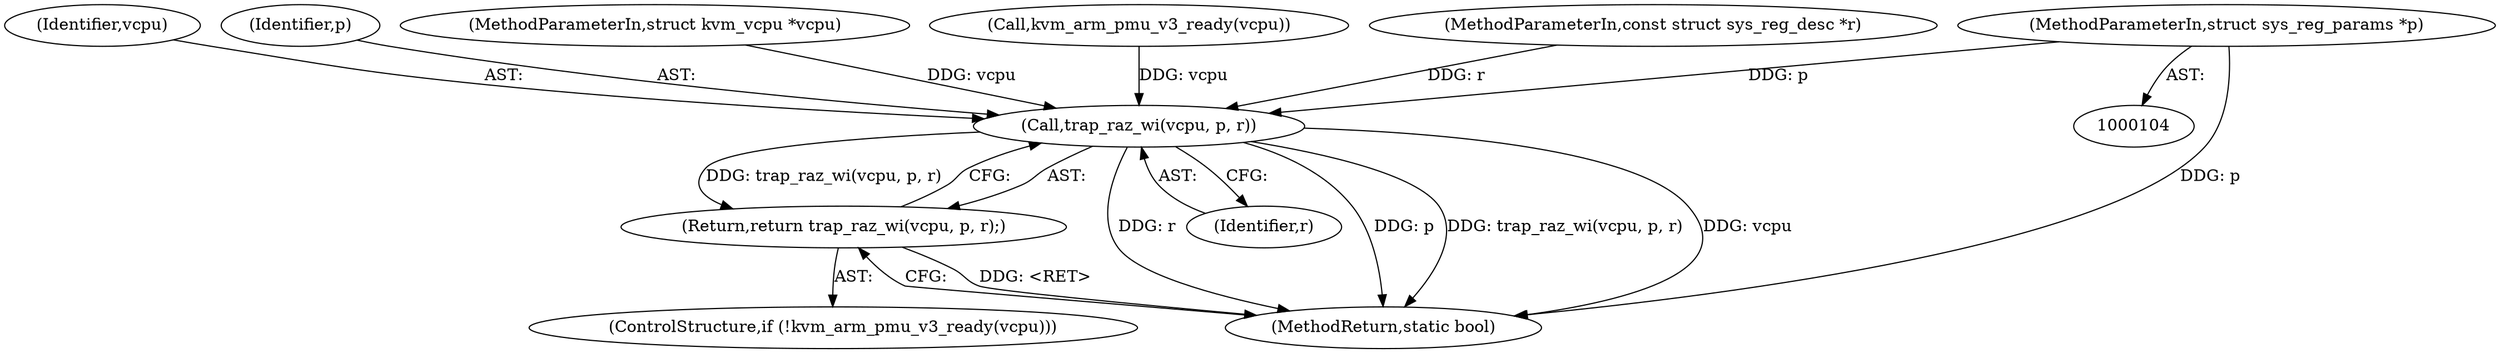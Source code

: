 digraph "0_linux_9e3f7a29694049edd728e2400ab57ad7553e5aa9@pointer" {
"1000106" [label="(MethodParameterIn,struct sys_reg_params *p)"];
"1000115" [label="(Call,trap_raz_wi(vcpu, p, r))"];
"1000114" [label="(Return,return trap_raz_wi(vcpu, p, r);)"];
"1000116" [label="(Identifier,vcpu)"];
"1000106" [label="(MethodParameterIn,struct sys_reg_params *p)"];
"1000117" [label="(Identifier,p)"];
"1000105" [label="(MethodParameterIn,struct kvm_vcpu *vcpu)"];
"1000110" [label="(ControlStructure,if (!kvm_arm_pmu_v3_ready(vcpu)))"];
"1000118" [label="(Identifier,r)"];
"1000112" [label="(Call,kvm_arm_pmu_v3_ready(vcpu))"];
"1000107" [label="(MethodParameterIn,const struct sys_reg_desc *r)"];
"1000267" [label="(MethodReturn,static bool)"];
"1000114" [label="(Return,return trap_raz_wi(vcpu, p, r);)"];
"1000115" [label="(Call,trap_raz_wi(vcpu, p, r))"];
"1000106" -> "1000104"  [label="AST: "];
"1000106" -> "1000267"  [label="DDG: p"];
"1000106" -> "1000115"  [label="DDG: p"];
"1000115" -> "1000114"  [label="AST: "];
"1000115" -> "1000118"  [label="CFG: "];
"1000116" -> "1000115"  [label="AST: "];
"1000117" -> "1000115"  [label="AST: "];
"1000118" -> "1000115"  [label="AST: "];
"1000114" -> "1000115"  [label="CFG: "];
"1000115" -> "1000267"  [label="DDG: r"];
"1000115" -> "1000267"  [label="DDG: p"];
"1000115" -> "1000267"  [label="DDG: trap_raz_wi(vcpu, p, r)"];
"1000115" -> "1000267"  [label="DDG: vcpu"];
"1000115" -> "1000114"  [label="DDG: trap_raz_wi(vcpu, p, r)"];
"1000112" -> "1000115"  [label="DDG: vcpu"];
"1000105" -> "1000115"  [label="DDG: vcpu"];
"1000107" -> "1000115"  [label="DDG: r"];
"1000114" -> "1000110"  [label="AST: "];
"1000267" -> "1000114"  [label="CFG: "];
"1000114" -> "1000267"  [label="DDG: <RET>"];
}

